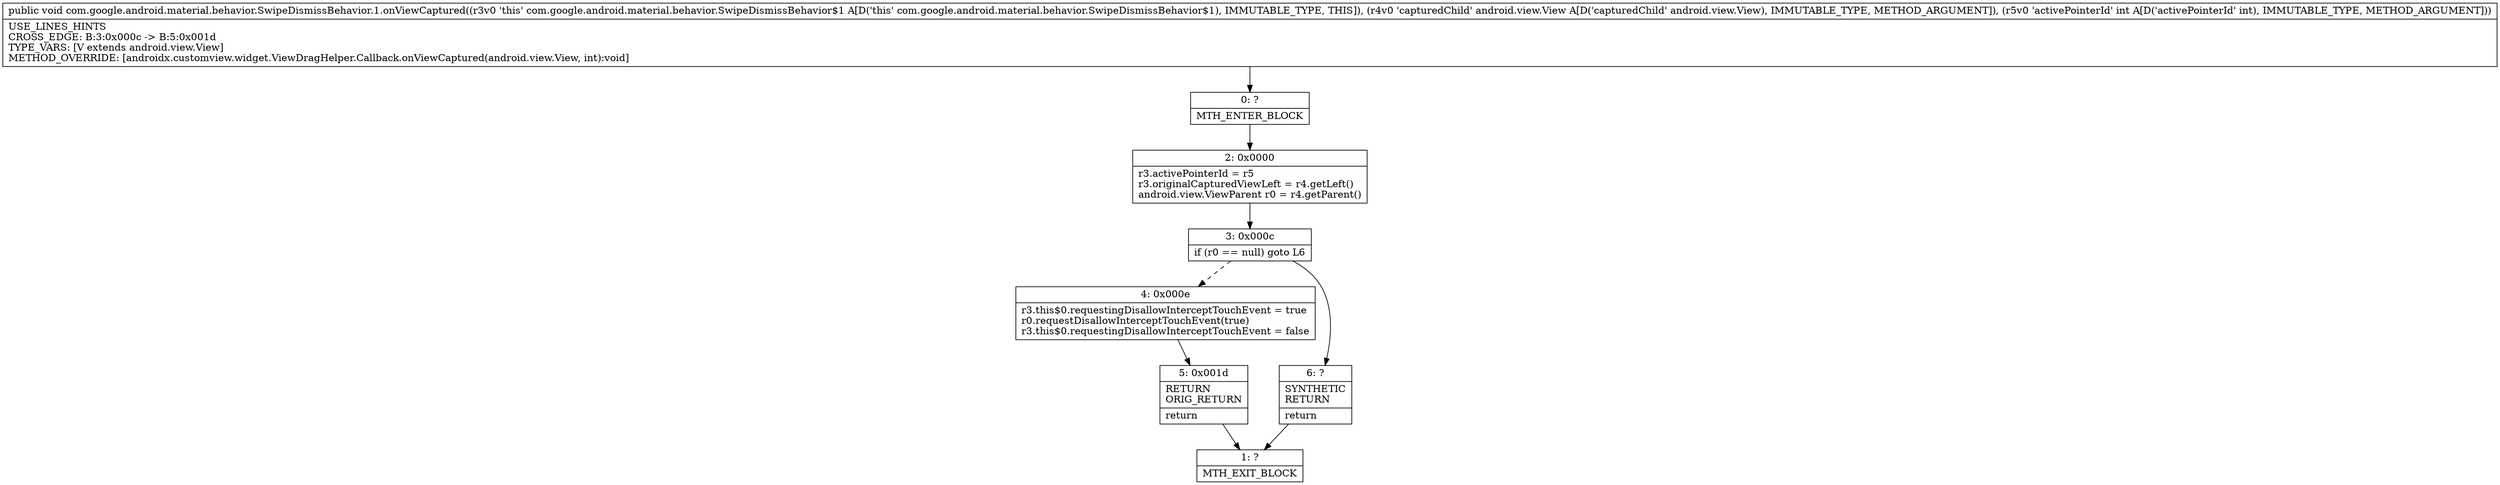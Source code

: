 digraph "CFG forcom.google.android.material.behavior.SwipeDismissBehavior.1.onViewCaptured(Landroid\/view\/View;I)V" {
Node_0 [shape=record,label="{0\:\ ?|MTH_ENTER_BLOCK\l}"];
Node_2 [shape=record,label="{2\:\ 0x0000|r3.activePointerId = r5\lr3.originalCapturedViewLeft = r4.getLeft()\landroid.view.ViewParent r0 = r4.getParent()\l}"];
Node_3 [shape=record,label="{3\:\ 0x000c|if (r0 == null) goto L6\l}"];
Node_4 [shape=record,label="{4\:\ 0x000e|r3.this$0.requestingDisallowInterceptTouchEvent = true\lr0.requestDisallowInterceptTouchEvent(true)\lr3.this$0.requestingDisallowInterceptTouchEvent = false\l}"];
Node_5 [shape=record,label="{5\:\ 0x001d|RETURN\lORIG_RETURN\l|return\l}"];
Node_1 [shape=record,label="{1\:\ ?|MTH_EXIT_BLOCK\l}"];
Node_6 [shape=record,label="{6\:\ ?|SYNTHETIC\lRETURN\l|return\l}"];
MethodNode[shape=record,label="{public void com.google.android.material.behavior.SwipeDismissBehavior.1.onViewCaptured((r3v0 'this' com.google.android.material.behavior.SwipeDismissBehavior$1 A[D('this' com.google.android.material.behavior.SwipeDismissBehavior$1), IMMUTABLE_TYPE, THIS]), (r4v0 'capturedChild' android.view.View A[D('capturedChild' android.view.View), IMMUTABLE_TYPE, METHOD_ARGUMENT]), (r5v0 'activePointerId' int A[D('activePointerId' int), IMMUTABLE_TYPE, METHOD_ARGUMENT]))  | USE_LINES_HINTS\lCROSS_EDGE: B:3:0x000c \-\> B:5:0x001d\lTYPE_VARS: [V extends android.view.View]\lMETHOD_OVERRIDE: [androidx.customview.widget.ViewDragHelper.Callback.onViewCaptured(android.view.View, int):void]\l}"];
MethodNode -> Node_0;Node_0 -> Node_2;
Node_2 -> Node_3;
Node_3 -> Node_4[style=dashed];
Node_3 -> Node_6;
Node_4 -> Node_5;
Node_5 -> Node_1;
Node_6 -> Node_1;
}

